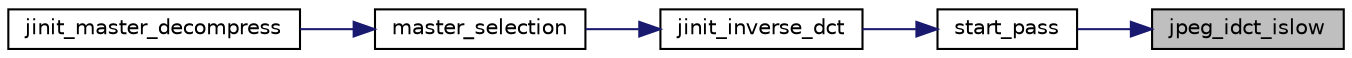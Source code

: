 digraph "jpeg_idct_islow"
{
 // LATEX_PDF_SIZE
  bgcolor="transparent";
  edge [fontname="Helvetica",fontsize="10",labelfontname="Helvetica",labelfontsize="10"];
  node [fontname="Helvetica",fontsize="10",shape=record];
  rankdir="RL";
  Node187 [label="jpeg_idct_islow",height=0.2,width=0.4,color="black", fillcolor="grey75", style="filled", fontcolor="black",tooltip=" "];
  Node187 -> Node188 [dir="back",color="midnightblue",fontsize="10",style="solid"];
  Node188 [label="start_pass",height=0.2,width=0.4,color="black",URL="$jddctmgr_8c.html#a1964f006adb8fb80f57e455f6452aec1",tooltip=" "];
  Node188 -> Node189 [dir="back",color="midnightblue",fontsize="10",style="solid"];
  Node189 [label="jinit_inverse_dct",height=0.2,width=0.4,color="black",URL="$jddctmgr_8c.html#aa58c9a57d35dfad33e10c13ff613c580",tooltip=" "];
  Node189 -> Node190 [dir="back",color="midnightblue",fontsize="10",style="solid"];
  Node190 [label="master_selection",height=0.2,width=0.4,color="black",URL="$jdmaster_8c.html#a440a4f3af47f35f6dd2a353329bc3baf",tooltip=" "];
  Node190 -> Node191 [dir="back",color="midnightblue",fontsize="10",style="solid"];
  Node191 [label="jinit_master_decompress",height=0.2,width=0.4,color="black",URL="$jdmaster_8c.html#a103160e5ec5fd80c654e74f633b14818",tooltip=" "];
}
